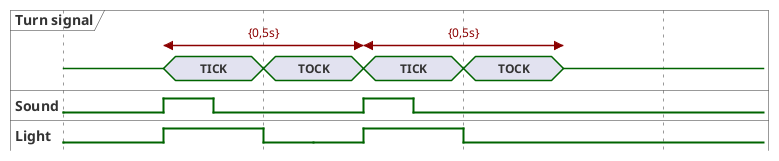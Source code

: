 @startuml

hide time-axis
scale 100 as 200 pixels
concise "Turn signal" as turn
binary "Sound" as sound
binary "Light" as light

@0
turn is {-}
sound is LOW
light is LOW

@50
@50 <-> @+100 : {0,5s}
turn is "TICK"
sound is HIGH
light is HIGH

@75
sound is LOW

@100
turn is "TOCK"
light is LOW

@125
light is LOW

@150
@150 <-> @+100 : {0,5s}
turn is "TICK"
sound is HIGH
light is HIGH

@175
sound is LOW

@200
turn is "TOCK"
light is LOW

@250
turn is {-}

@enduml